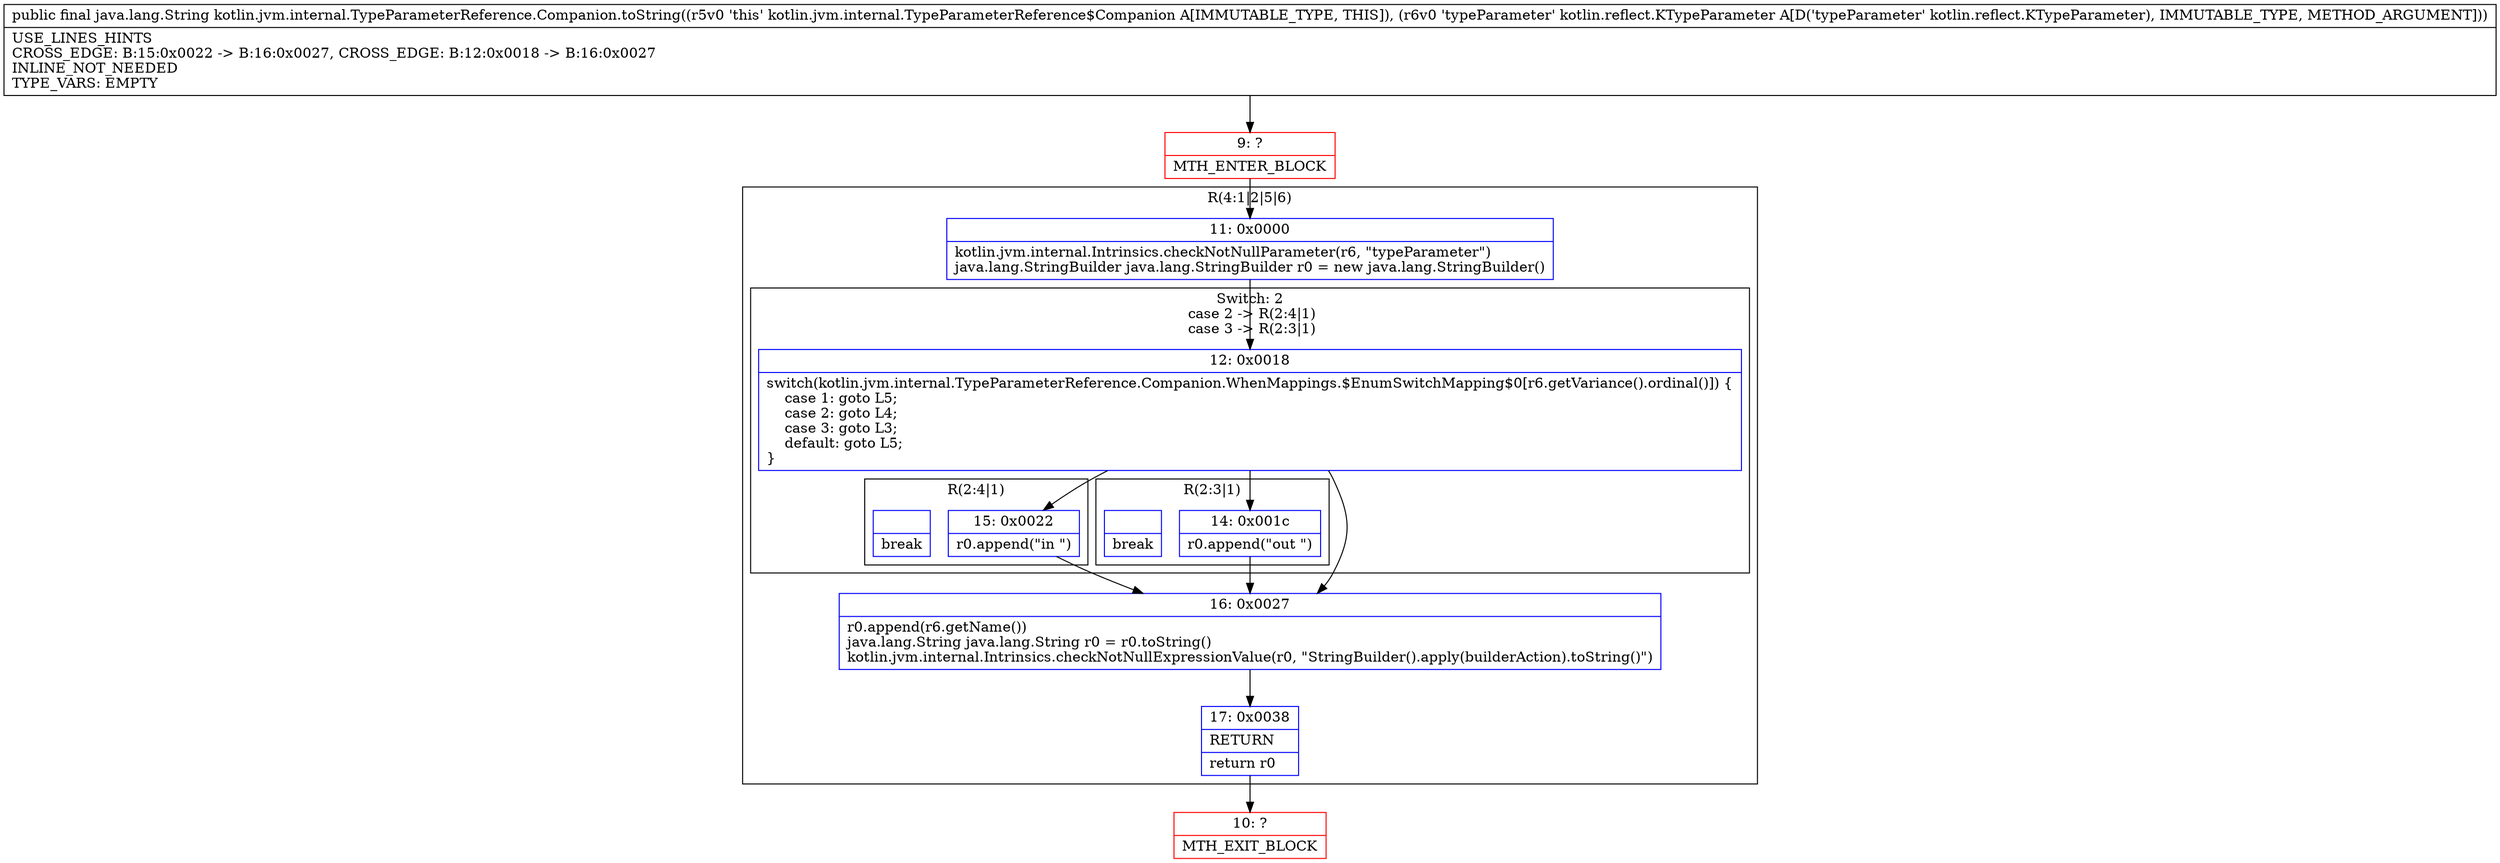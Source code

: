 digraph "CFG forkotlin.jvm.internal.TypeParameterReference.Companion.toString(Lkotlin\/reflect\/KTypeParameter;)Ljava\/lang\/String;" {
subgraph cluster_Region_1213125895 {
label = "R(4:1|2|5|6)";
node [shape=record,color=blue];
Node_11 [shape=record,label="{11\:\ 0x0000|kotlin.jvm.internal.Intrinsics.checkNotNullParameter(r6, \"typeParameter\")\ljava.lang.StringBuilder java.lang.StringBuilder r0 = new java.lang.StringBuilder()\l}"];
subgraph cluster_SwitchRegion_2070792039 {
label = "Switch: 2
 case 2 -> R(2:4|1)
 case 3 -> R(2:3|1)";
node [shape=record,color=blue];
Node_12 [shape=record,label="{12\:\ 0x0018|switch(kotlin.jvm.internal.TypeParameterReference.Companion.WhenMappings.$EnumSwitchMapping$0[r6.getVariance().ordinal()]) \{\l    case 1: goto L5;\l    case 2: goto L4;\l    case 3: goto L3;\l    default: goto L5;\l\}\l}"];
subgraph cluster_Region_1114579166 {
label = "R(2:4|1)";
node [shape=record,color=blue];
Node_15 [shape=record,label="{15\:\ 0x0022|r0.append(\"in \")\l}"];
Node_InsnContainer_315795058 [shape=record,label="{|break\l}"];
}
subgraph cluster_Region_244982548 {
label = "R(2:3|1)";
node [shape=record,color=blue];
Node_14 [shape=record,label="{14\:\ 0x001c|r0.append(\"out \")\l}"];
Node_InsnContainer_5703605 [shape=record,label="{|break\l}"];
}
}
Node_16 [shape=record,label="{16\:\ 0x0027|r0.append(r6.getName())\ljava.lang.String java.lang.String r0 = r0.toString()\lkotlin.jvm.internal.Intrinsics.checkNotNullExpressionValue(r0, \"StringBuilder().apply(builderAction).toString()\")\l}"];
Node_17 [shape=record,label="{17\:\ 0x0038|RETURN\l|return r0\l}"];
}
Node_9 [shape=record,color=red,label="{9\:\ ?|MTH_ENTER_BLOCK\l}"];
Node_10 [shape=record,color=red,label="{10\:\ ?|MTH_EXIT_BLOCK\l}"];
MethodNode[shape=record,label="{public final java.lang.String kotlin.jvm.internal.TypeParameterReference.Companion.toString((r5v0 'this' kotlin.jvm.internal.TypeParameterReference$Companion A[IMMUTABLE_TYPE, THIS]), (r6v0 'typeParameter' kotlin.reflect.KTypeParameter A[D('typeParameter' kotlin.reflect.KTypeParameter), IMMUTABLE_TYPE, METHOD_ARGUMENT]))  | USE_LINES_HINTS\lCROSS_EDGE: B:15:0x0022 \-\> B:16:0x0027, CROSS_EDGE: B:12:0x0018 \-\> B:16:0x0027\lINLINE_NOT_NEEDED\lTYPE_VARS: EMPTY\l}"];
MethodNode -> Node_9;Node_11 -> Node_12;
Node_12 -> Node_14;
Node_12 -> Node_15;
Node_12 -> Node_16;
Node_15 -> Node_16;
Node_14 -> Node_16;
Node_16 -> Node_17;
Node_17 -> Node_10;
Node_9 -> Node_11;
}

